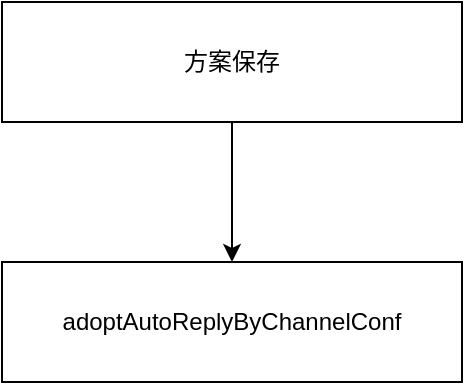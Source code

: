 <mxfile version="22.1.0" type="github">
  <diagram name="第 1 页" id="a9w4p1sG9YkQIjeEGbVO">
    <mxGraphModel dx="477" dy="309" grid="1" gridSize="10" guides="1" tooltips="1" connect="1" arrows="1" fold="1" page="1" pageScale="1" pageWidth="827" pageHeight="1169" math="0" shadow="0">
      <root>
        <mxCell id="0" />
        <mxCell id="1" parent="0" />
        <mxCell id="2LKEeEdWMR6j1Iujc3-p-2" value="adoptAutoReplyByChannelConf" style="rounded=0;whiteSpace=wrap;html=1;" vertex="1" parent="1">
          <mxGeometry x="350" y="400" width="230" height="60" as="geometry" />
        </mxCell>
        <mxCell id="2LKEeEdWMR6j1Iujc3-p-4" value="" style="edgeStyle=orthogonalEdgeStyle;rounded=0;orthogonalLoop=1;jettySize=auto;html=1;" edge="1" parent="1" source="2LKEeEdWMR6j1Iujc3-p-3" target="2LKEeEdWMR6j1Iujc3-p-2">
          <mxGeometry relative="1" as="geometry" />
        </mxCell>
        <mxCell id="2LKEeEdWMR6j1Iujc3-p-3" value="方案保存" style="rounded=0;whiteSpace=wrap;html=1;" vertex="1" parent="1">
          <mxGeometry x="350" y="270" width="230" height="60" as="geometry" />
        </mxCell>
      </root>
    </mxGraphModel>
  </diagram>
</mxfile>
